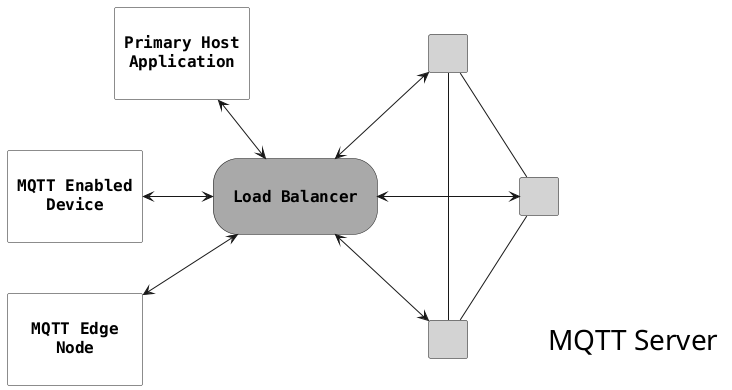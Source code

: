 @startuml
/'
 ' Unfortunately, the AsciiDoctor PlantUML plugin dfoes not invoke the PlantUMP pre-processor.
 ' The consequence is that we have lots of redundant markup instead of clean procedures below.
 '/
hide stereotype
skinparam linetype polyline
skinparam nodesep 70
skinparam ranksep 50
skinparam defaultTextAlignment center
skinparam monochrome true

skinparam rectangle {
	BackgroundColor #white
}

skinparam rectangle<<mqttserver>> {
	BackgroundColor #lightgrey
}

skinparam rectangle<<loadbalancer>> {
	BackgroundColor #darkgrey
	Roundcorner 50
}


skinparam rectangle<<textBlock>> {
	BackgroundColor #white
	BorderThickness 0
	BorderColor transparent
	FontSize 28
	Shadowing false
}


together {
	rectangle EdgeNode [
		"" ""
		===""MQTT Edge""
		===""    Node    ""
    	"" ""
	]
	rectangle Device [
		"" ""
		===""MQTT Enabled""
		===""Device""
    	"" ""
	]
	rectangle PrimaryHost [
		"" ""
		===""Primary Host""
		===""Application""
	   	"" ""
	]	
}

'together {
	'rectangle "Load Balancer" <<textBlock>> as LoadBalancerLabel
	rectangle LoadBalancer<<loadbalancer>> [
		===""      ""
		==="" Load Balancer ""
		===""      ""
	]
'}

together {
	rectangle "MQTT Server" <<textBlock>> as MQTTServerLabel
	rectangle MQTTNode1<<mqttserver>> [
		===""  ""
	]
	rectangle MQTTNode2<<mqttserver>> [
		===""  ""
	]
	rectangle MQTTNode3<<mqttserver>> [
		===""  ""
	]
}

'[LoadBalancer] -[hidden]down- [LoadBalancerLabel]

[Device] -[hidden]up- [PrimaryHost]
[Device] -[hidden]down- [EdgeNode]

[Device] <-left-> [LoadBalancer]
[EdgeNode] <-up-> [LoadBalancer]
[PrimaryHost] <-down-> [LoadBalancer]

[MQTTNode3] -[hidden]right- [MQTTServerLabel]
[MQTTNode1] -down- [MQTTNode2]
[MQTTNode1] -right- [MQTTNode3]
[MQTTNode2] -down- [MQTTNode3]

[MQTTNode1] <-left--> [LoadBalancer] 
[MQTTNode2] <-right-> [LoadBalancer]
[MQTTNode3] <-right-> [LoadBalancer]

	

@enduml
